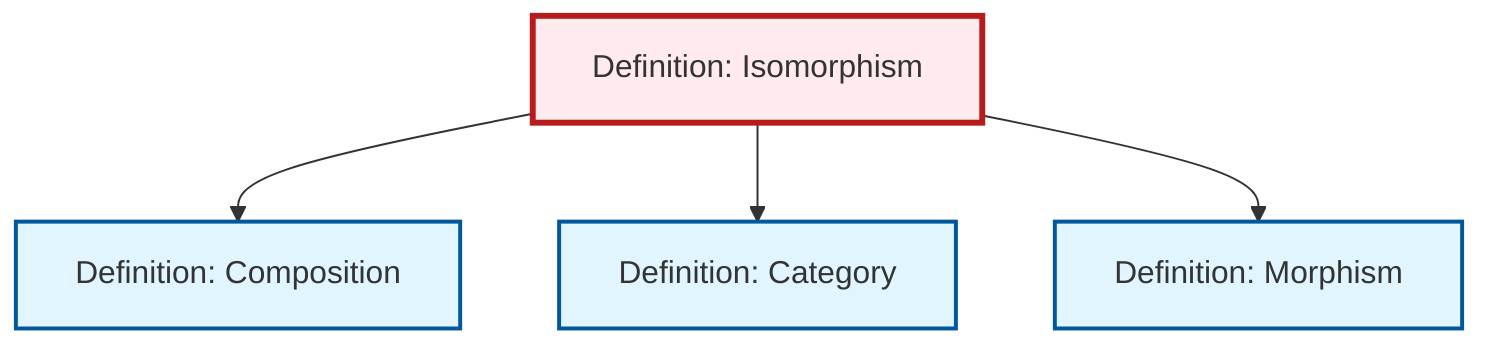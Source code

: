 graph TD
    classDef definition fill:#e1f5fe,stroke:#01579b,stroke-width:2px
    classDef theorem fill:#f3e5f5,stroke:#4a148c,stroke-width:2px
    classDef axiom fill:#fff3e0,stroke:#e65100,stroke-width:2px
    classDef example fill:#e8f5e9,stroke:#1b5e20,stroke-width:2px
    classDef current fill:#ffebee,stroke:#b71c1c,stroke-width:3px
    def-morphism["Definition: Morphism"]:::definition
    def-composition["Definition: Composition"]:::definition
    def-isomorphism["Definition: Isomorphism"]:::definition
    def-category["Definition: Category"]:::definition
    def-isomorphism --> def-composition
    def-isomorphism --> def-category
    def-isomorphism --> def-morphism
    class def-isomorphism current